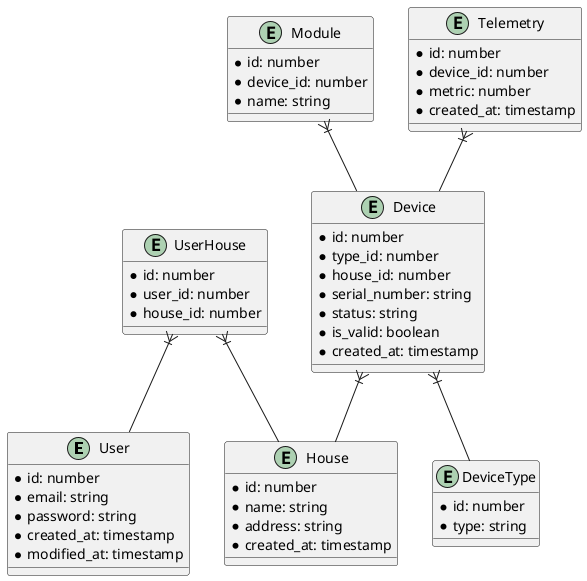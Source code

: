 @startuml
'https://plantuml.com/sequence-diagram

entity User {
    * id: number
    * email: string
    * password: string
    * created_at: timestamp
    * modified_at: timestamp
}

entity UserHouse {
    * id: number
    * user_id: number
    * house_id: number
}

entity Device {
    * id: number
    * type_id: number
    * house_id: number
    * serial_number: string
    * status: string
    * is_valid: boolean
    * created_at: timestamp
}

entity DeviceType {
    * id: number
    * type: string
}

entity House {
    * id: number
    * name: string
    * address: string
    * created_at: timestamp
}

entity Module {
    * id: number
    * device_id: number
    * name: string
}

entity Telemetry {
    * id: number
    * device_id: number
    * metric: number
    * created_at: timestamp
}

UserHouse }|-- User
UserHouse }|-- House

Device }|-- House
Device }|-- DeviceType
Telemetry }|-- Device
Module }|-- Device

@enduml